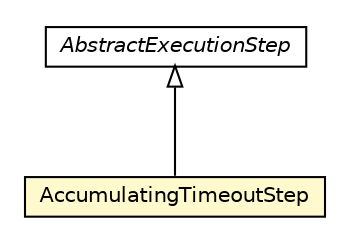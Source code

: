 #!/usr/local/bin/dot
#
# Class diagram 
# Generated by UMLGraph version R5_6-24-gf6e263 (http://www.umlgraph.org/)
#

digraph G {
	edge [fontname="Helvetica",fontsize=10,labelfontname="Helvetica",labelfontsize=10];
	node [fontname="Helvetica",fontsize=10,shape=plaintext];
	nodesep=0.25;
	ranksep=0.5;
	// com.orientechnologies.orient.core.sql.executor.AccumulatingTimeoutStep
	c780507 [label=<<table title="com.orientechnologies.orient.core.sql.executor.AccumulatingTimeoutStep" border="0" cellborder="1" cellspacing="0" cellpadding="2" port="p" bgcolor="lemonChiffon" href="./AccumulatingTimeoutStep.html">
		<tr><td><table border="0" cellspacing="0" cellpadding="1">
<tr><td align="center" balign="center"> AccumulatingTimeoutStep </td></tr>
		</table></td></tr>
		</table>>, URL="./AccumulatingTimeoutStep.html", fontname="Helvetica", fontcolor="black", fontsize=10.0];
	// com.orientechnologies.orient.core.sql.executor.AbstractExecutionStep
	c780542 [label=<<table title="com.orientechnologies.orient.core.sql.executor.AbstractExecutionStep" border="0" cellborder="1" cellspacing="0" cellpadding="2" port="p" href="./AbstractExecutionStep.html">
		<tr><td><table border="0" cellspacing="0" cellpadding="1">
<tr><td align="center" balign="center"><font face="Helvetica-Oblique"> AbstractExecutionStep </font></td></tr>
		</table></td></tr>
		</table>>, URL="./AbstractExecutionStep.html", fontname="Helvetica", fontcolor="black", fontsize=10.0];
	//com.orientechnologies.orient.core.sql.executor.AccumulatingTimeoutStep extends com.orientechnologies.orient.core.sql.executor.AbstractExecutionStep
	c780542:p -> c780507:p [dir=back,arrowtail=empty];
}


